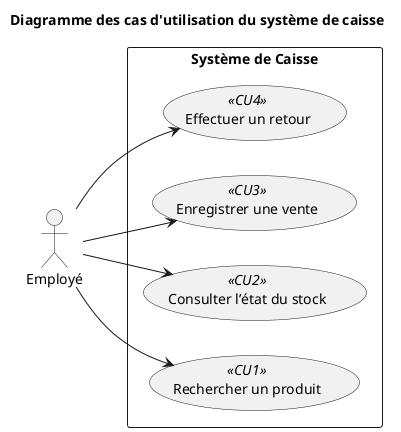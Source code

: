 @startuml Use Cases

title Diagramme des cas d'utilisation du système de caisse
left to right direction
skinparam backgroundColor transparent
actor Employe as "Employé"

rectangle "Système de Caisse" {
    usecase "Effectuer un retour" as CU4 <<CU4>>
    usecase "Enregistrer une vente" as CU3 <<CU3>>
    usecase "Consulter l’état du stock" as CU2 <<CU2>>
    usecase "Rechercher un produit" as CU1 <<CU1>>
}

Employe --> CU1
Employe --> CU2
Employe --> CU3
Employe --> CU4
@enduml
